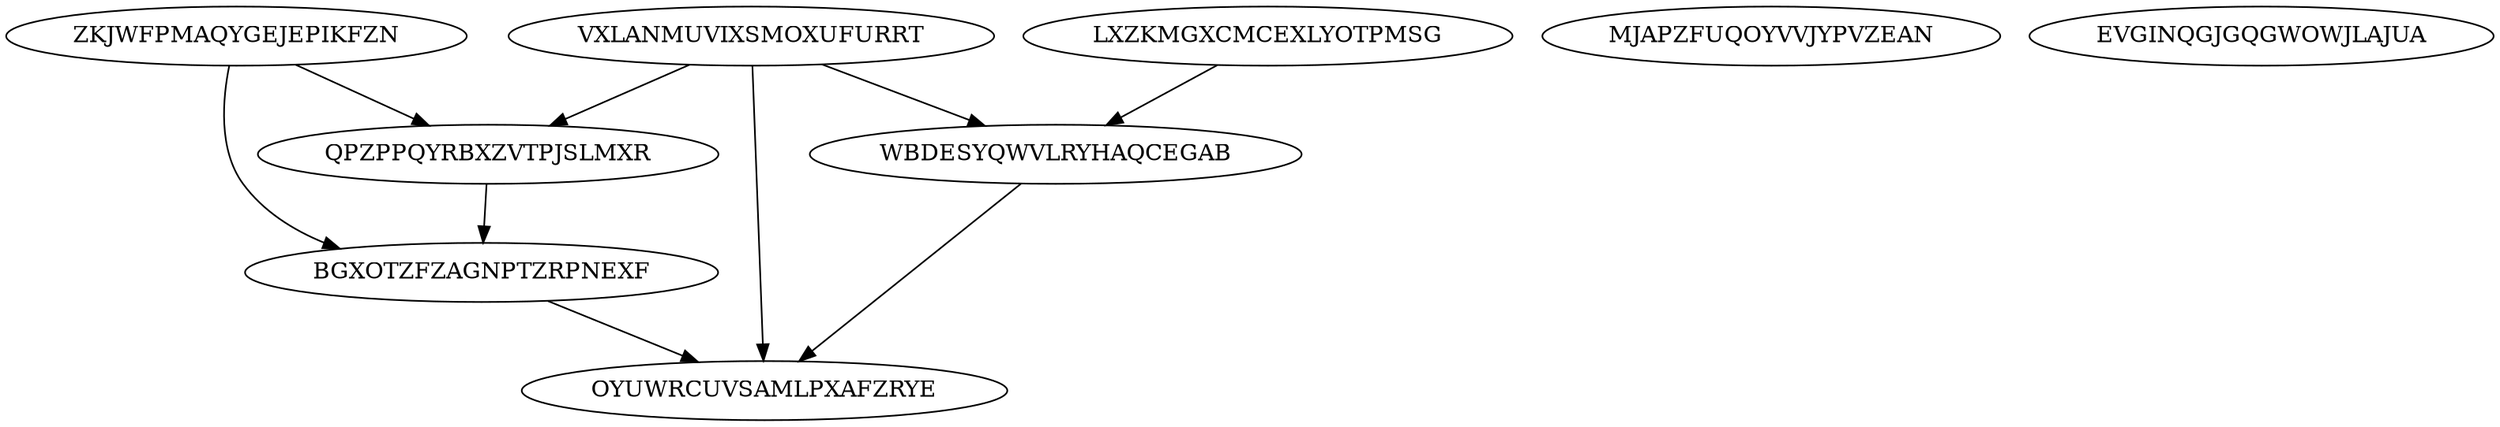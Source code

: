 digraph "N9M9" {
	ZKJWFPMAQYGEJEPIKFZN			[Weight=14, Start=0, Processor=1];
	MJAPZFUQOYVVJYPVZEAN			[Weight=20, Start=0, Processor=2];
	VXLANMUVIXSMOXUFURRT			[Weight=14, Start=0, Processor=3];
	LXZKMGXCMCEXLYOTPMSG			[Weight=16, Start=20, Processor=2];
	QPZPPQYRBXZVTPJSLMXR			[Weight=20, Start=27, Processor=1];
	WBDESYQWVLRYHAQCEGAB			[Weight=18, Start=36, Processor=2];
	EVGINQGJGQGWOWJLAJUA			[Weight=10, Start=54, Processor=2];
	BGXOTZFZAGNPTZRPNEXF			[Weight=20, Start=47, Processor=1];
	OYUWRCUVSAMLPXAFZRYE			[Weight=17, Start=67, Processor=1];
	QPZPPQYRBXZVTPJSLMXR -> BGXOTZFZAGNPTZRPNEXF		[Weight=18];
	ZKJWFPMAQYGEJEPIKFZN -> BGXOTZFZAGNPTZRPNEXF		[Weight=13];
	WBDESYQWVLRYHAQCEGAB -> OYUWRCUVSAMLPXAFZRYE		[Weight=12];
	VXLANMUVIXSMOXUFURRT -> WBDESYQWVLRYHAQCEGAB		[Weight=12];
	LXZKMGXCMCEXLYOTPMSG -> WBDESYQWVLRYHAQCEGAB		[Weight=19];
	VXLANMUVIXSMOXUFURRT -> QPZPPQYRBXZVTPJSLMXR		[Weight=13];
	ZKJWFPMAQYGEJEPIKFZN -> QPZPPQYRBXZVTPJSLMXR		[Weight=16];
	VXLANMUVIXSMOXUFURRT -> OYUWRCUVSAMLPXAFZRYE		[Weight=11];
	BGXOTZFZAGNPTZRPNEXF -> OYUWRCUVSAMLPXAFZRYE		[Weight=19];
}
